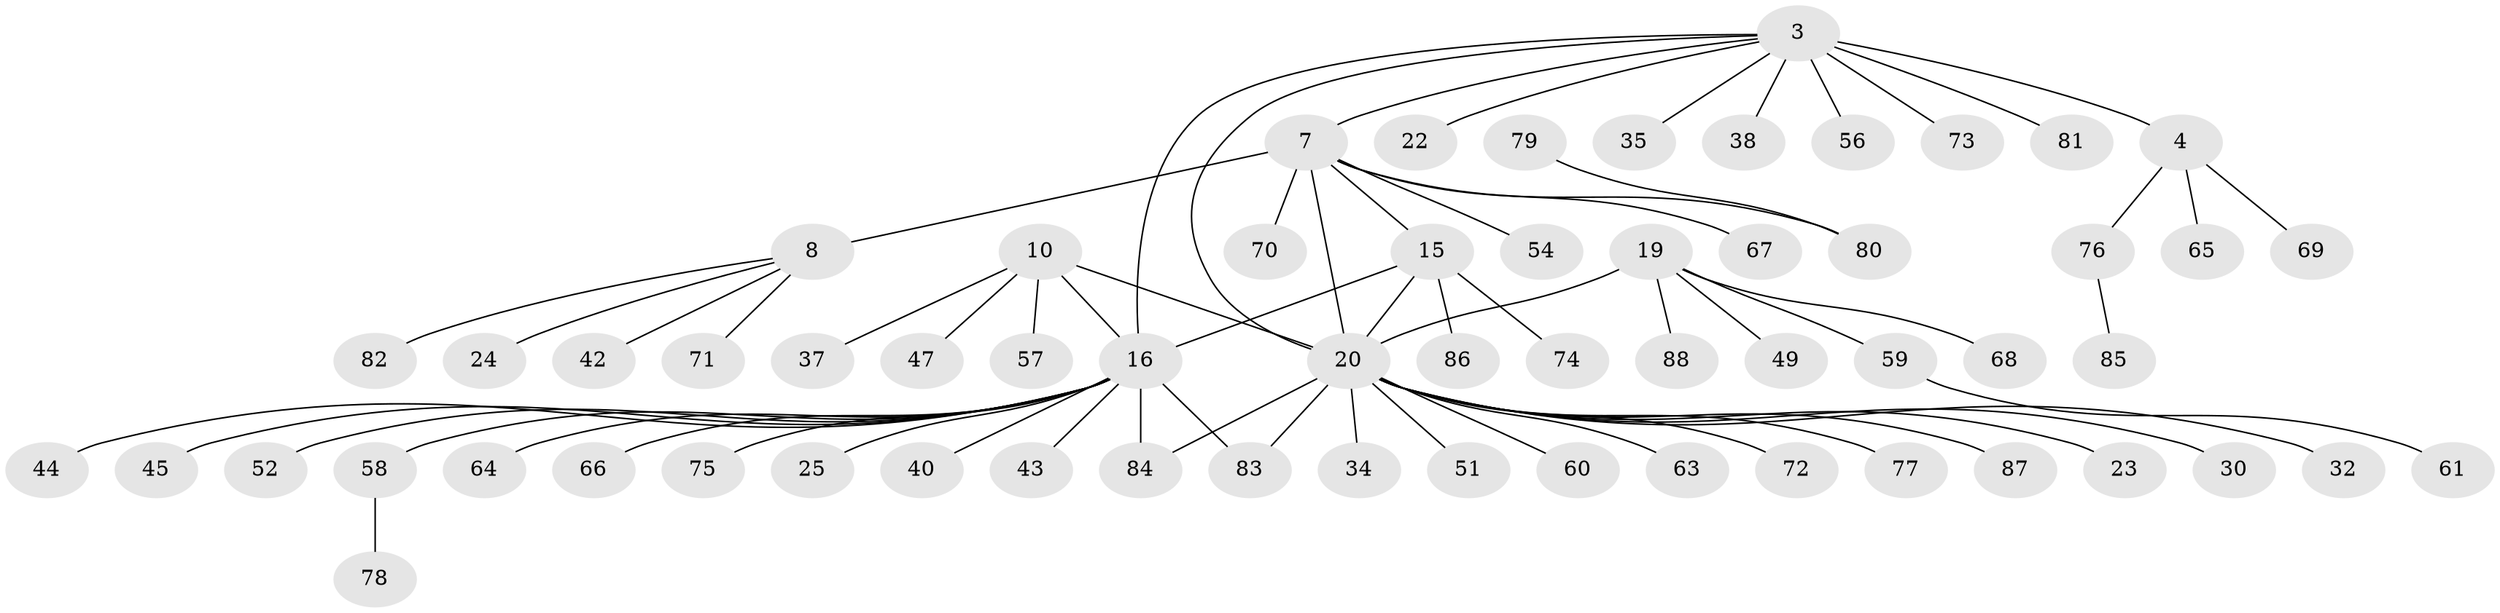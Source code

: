 // original degree distribution, {9: 0.011363636363636364, 6: 0.03409090909090909, 7: 0.045454545454545456, 3: 0.06818181818181818, 5: 0.03409090909090909, 4: 0.022727272727272728, 8: 0.045454545454545456, 12: 0.011363636363636364, 11: 0.011363636363636364, 2: 0.1590909090909091, 1: 0.5568181818181818}
// Generated by graph-tools (version 1.1) at 2025/58/03/04/25 21:58:30]
// undirected, 61 vertices, 66 edges
graph export_dot {
graph [start="1"]
  node [color=gray90,style=filled];
  3 [super="+1"];
  4 [super="+2"];
  7 [super="+5"];
  8 [super="+6"];
  10 [super="+9"];
  15 [super="+13"];
  16 [super="+14"];
  19 [super="+17"];
  20 [super="+18+12"];
  22;
  23;
  24;
  25;
  30;
  32;
  34;
  35;
  37;
  38;
  40;
  42 [super="+26+39"];
  43;
  44;
  45;
  47;
  49;
  51;
  52;
  54 [super="+28"];
  56;
  57;
  58;
  59;
  60;
  61;
  63;
  64;
  65;
  66;
  67 [super="+48"];
  68;
  69;
  70;
  71;
  72;
  73;
  74;
  75;
  76;
  77 [super="+31"];
  78;
  79;
  80 [super="+27+29+53"];
  81;
  82;
  83 [super="+55"];
  84 [super="+62+50+36"];
  85;
  86 [super="+21"];
  87;
  88 [super="+33+46"];
  3 -- 4 [weight=4];
  3 -- 20 [weight=2];
  3 -- 56;
  3 -- 35;
  3 -- 38;
  3 -- 7;
  3 -- 73;
  3 -- 81;
  3 -- 22;
  3 -- 16;
  4 -- 65;
  4 -- 69;
  4 -- 76;
  7 -- 8 [weight=4];
  7 -- 70;
  7 -- 15;
  7 -- 20 [weight=2];
  7 -- 80;
  7 -- 54;
  7 -- 67;
  8 -- 24;
  8 -- 82;
  8 -- 71;
  8 -- 42;
  10 -- 37;
  10 -- 57;
  10 -- 47;
  10 -- 16;
  10 -- 20 [weight=4];
  15 -- 16 [weight=4];
  15 -- 20;
  15 -- 74;
  15 -- 86;
  16 -- 25;
  16 -- 43;
  16 -- 44;
  16 -- 45;
  16 -- 52;
  16 -- 64;
  16 -- 66;
  16 -- 40;
  16 -- 75;
  16 -- 58;
  16 -- 83;
  16 -- 84;
  19 -- 20 [weight=4];
  19 -- 49;
  19 -- 59;
  19 -- 68;
  19 -- 88;
  20 -- 23;
  20 -- 34 [weight=2];
  20 -- 72;
  20 -- 87;
  20 -- 83 [weight=2];
  20 -- 63 [weight=2];
  20 -- 32;
  20 -- 51;
  20 -- 60;
  20 -- 30;
  20 -- 84 [weight=2];
  20 -- 77;
  58 -- 78;
  59 -- 61;
  76 -- 85;
  79 -- 80;
}
